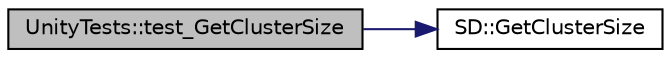 digraph "UnityTests::test_GetClusterSize"
{
  edge [fontname="Helvetica",fontsize="10",labelfontname="Helvetica",labelfontsize="10"];
  node [fontname="Helvetica",fontsize="10",shape=record];
  rankdir="LR";
  Node1 [label="UnityTests::test_GetClusterSize",height=0.2,width=0.4,color="black", fillcolor="grey75", style="filled" fontcolor="black"];
  Node1 -> Node2 [color="midnightblue",fontsize="10",style="solid",fontname="Helvetica"];
  Node2 [label="SD::GetClusterSize",height=0.2,width=0.4,color="black", fillcolor="white", style="filled",URL="$classSD.html#a40efeffa9592c2a6f0cf110e0d707784",tooltip="Get the FAT cluster size."];
}
